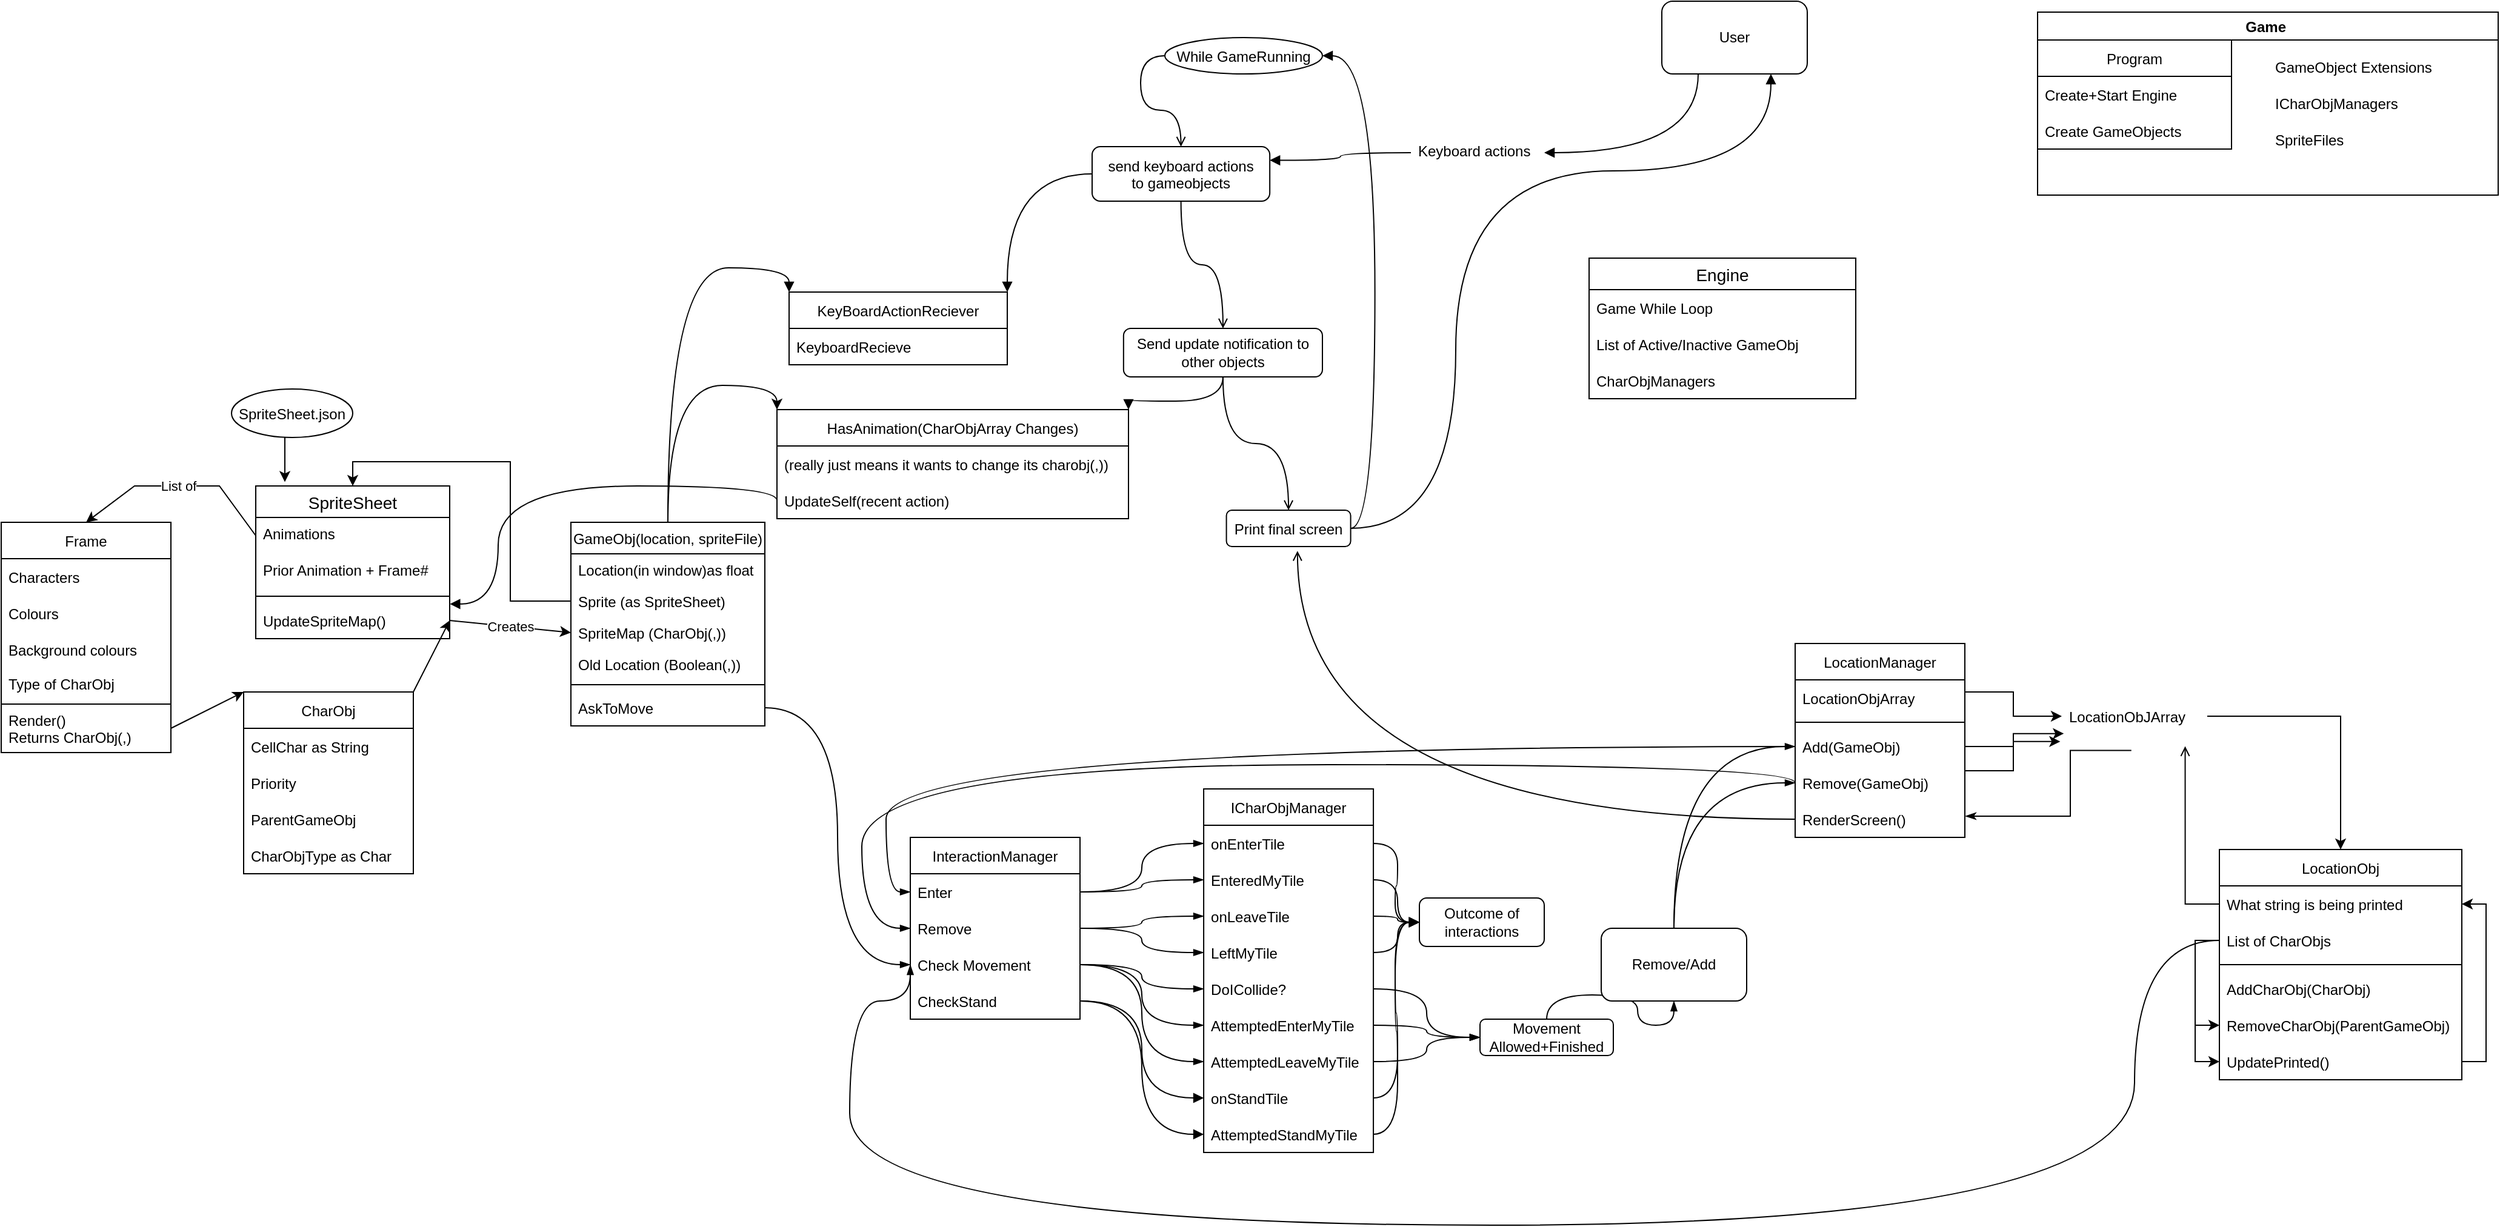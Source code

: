 <mxfile version="18.0.2" type="github">
  <diagram id="C5RBs43oDa-KdzZeNtuy" name="Page-1">
    <mxGraphModel dx="2187" dy="834" grid="1" gridSize="10" guides="1" tooltips="1" connect="1" arrows="1" fold="1" page="1" pageScale="1" pageWidth="827" pageHeight="1169" math="0" shadow="0">
      <root>
        <mxCell id="WIyWlLk6GJQsqaUBKTNV-0" />
        <mxCell id="WIyWlLk6GJQsqaUBKTNV-1" parent="WIyWlLk6GJQsqaUBKTNV-0" />
        <mxCell id="_lH01QGYA5qxTX8Hv43l-126" style="edgeStyle=orthogonalEdgeStyle;curved=1;orthogonalLoop=1;jettySize=auto;html=1;entryX=1;entryY=0.5;entryDx=0;entryDy=0;startArrow=none;startFill=0;endArrow=block;endFill=1;exitX=0.25;exitY=1;exitDx=0;exitDy=0;" edge="1" parent="WIyWlLk6GJQsqaUBKTNV-1" source="_lH01QGYA5qxTX8Hv43l-131" target="uw-3SkWvDOImLK82JJSa-33">
          <mxGeometry relative="1" as="geometry">
            <mxPoint x="975" y="75" as="sourcePoint" />
          </mxGeometry>
        </mxCell>
        <mxCell id="_lH01QGYA5qxTX8Hv43l-101" style="edgeStyle=orthogonalEdgeStyle;curved=1;orthogonalLoop=1;jettySize=auto;html=1;entryX=0;entryY=0;entryDx=0;entryDy=0;startArrow=none;startFill=0;endArrow=block;endFill=1;exitX=0.5;exitY=0;exitDx=0;exitDy=0;" edge="1" parent="WIyWlLk6GJQsqaUBKTNV-1" source="zkfFHV4jXpPFQw0GAbJ--6" target="_lH01QGYA5qxTX8Hv43l-40">
          <mxGeometry relative="1" as="geometry" />
        </mxCell>
        <mxCell id="_lH01QGYA5qxTX8Hv43l-102" style="edgeStyle=orthogonalEdgeStyle;curved=1;orthogonalLoop=1;jettySize=auto;html=1;entryX=0;entryY=0;entryDx=0;entryDy=0;startArrow=none;startFill=0;endArrow=classic;endFill=1;exitX=0.5;exitY=0;exitDx=0;exitDy=0;" edge="1" parent="WIyWlLk6GJQsqaUBKTNV-1" source="zkfFHV4jXpPFQw0GAbJ--6" target="_lH01QGYA5qxTX8Hv43l-46">
          <mxGeometry relative="1" as="geometry" />
        </mxCell>
        <mxCell id="zkfFHV4jXpPFQw0GAbJ--6" value="GameObj(location, spriteFile)" style="swimlane;fontStyle=0;align=center;verticalAlign=top;childLayout=stackLayout;horizontal=1;startSize=26;horizontalStack=0;resizeParent=1;resizeLast=0;collapsible=1;marginBottom=0;rounded=0;shadow=0;strokeWidth=1;" parent="WIyWlLk6GJQsqaUBKTNV-1" vertex="1">
          <mxGeometry x="10" y="450" width="160" height="168" as="geometry">
            <mxRectangle x="130" y="380" width="160" height="26" as="alternateBounds" />
          </mxGeometry>
        </mxCell>
        <mxCell id="zkfFHV4jXpPFQw0GAbJ--7" value="Location(in window)as float" style="text;align=left;verticalAlign=top;spacingLeft=4;spacingRight=4;overflow=hidden;rotatable=0;points=[[0,0.5],[1,0.5]];portConstraint=eastwest;" parent="zkfFHV4jXpPFQw0GAbJ--6" vertex="1">
          <mxGeometry y="26" width="160" height="26" as="geometry" />
        </mxCell>
        <mxCell id="zkfFHV4jXpPFQw0GAbJ--8" value="Sprite (as SpriteSheet)" style="text;align=left;verticalAlign=top;spacingLeft=4;spacingRight=4;overflow=hidden;rotatable=0;points=[[0,0.5],[1,0.5]];portConstraint=eastwest;rounded=0;shadow=0;html=0;" parent="zkfFHV4jXpPFQw0GAbJ--6" vertex="1">
          <mxGeometry y="52" width="160" height="26" as="geometry" />
        </mxCell>
        <mxCell id="uw-3SkWvDOImLK82JJSa-38" value="SpriteMap (CharObj(,))&#xa;" style="text;align=left;verticalAlign=top;spacingLeft=4;spacingRight=4;overflow=hidden;rotatable=0;points=[[0,0.5],[1,0.5]];portConstraint=eastwest;rounded=0;shadow=0;html=0;" parent="zkfFHV4jXpPFQw0GAbJ--6" vertex="1">
          <mxGeometry y="78" width="160" height="26" as="geometry" />
        </mxCell>
        <mxCell id="uw-3SkWvDOImLK82JJSa-39" value="Old Location (Boolean(,))" style="text;align=left;verticalAlign=top;spacingLeft=4;spacingRight=4;overflow=hidden;rotatable=0;points=[[0,0.5],[1,0.5]];portConstraint=eastwest;rounded=0;shadow=0;html=0;" parent="zkfFHV4jXpPFQw0GAbJ--6" vertex="1">
          <mxGeometry y="104" width="160" height="26" as="geometry" />
        </mxCell>
        <mxCell id="zkfFHV4jXpPFQw0GAbJ--9" value="" style="line;html=1;strokeWidth=1;align=left;verticalAlign=middle;spacingTop=-1;spacingLeft=3;spacingRight=3;rotatable=0;labelPosition=right;points=[];portConstraint=eastwest;" parent="zkfFHV4jXpPFQw0GAbJ--6" vertex="1">
          <mxGeometry y="130" width="160" height="8" as="geometry" />
        </mxCell>
        <mxCell id="_lH01QGYA5qxTX8Hv43l-79" value="AskToMove" style="text;strokeColor=none;fillColor=none;align=left;verticalAlign=middle;spacingLeft=4;spacingRight=4;overflow=hidden;points=[[0,0.5],[1,0.5]];portConstraint=eastwest;rotatable=0;" vertex="1" parent="zkfFHV4jXpPFQw0GAbJ--6">
          <mxGeometry y="138" width="160" height="30" as="geometry" />
        </mxCell>
        <mxCell id="uw-3SkWvDOImLK82JJSa-0" value="Engine" style="swimlane;fontStyle=0;childLayout=stackLayout;horizontal=1;startSize=26;horizontalStack=0;resizeParent=1;resizeParentMax=0;resizeLast=0;collapsible=1;marginBottom=0;align=center;fontSize=14;swimlaneLine=1;" parent="WIyWlLk6GJQsqaUBKTNV-1" vertex="1">
          <mxGeometry x="850" y="232" width="220" height="116" as="geometry" />
        </mxCell>
        <mxCell id="_lH01QGYA5qxTX8Hv43l-136" value="Game While Loop" style="text;strokeColor=none;fillColor=none;align=left;verticalAlign=middle;spacingLeft=4;spacingRight=4;overflow=hidden;points=[[0,0.5],[1,0.5]];portConstraint=eastwest;rotatable=0;" vertex="1" parent="uw-3SkWvDOImLK82JJSa-0">
          <mxGeometry y="26" width="220" height="30" as="geometry" />
        </mxCell>
        <mxCell id="_lH01QGYA5qxTX8Hv43l-132" value="List of Active/Inactive GameObj" style="text;strokeColor=none;fillColor=none;align=left;verticalAlign=middle;spacingLeft=4;spacingRight=4;overflow=hidden;points=[[0,0.5],[1,0.5]];portConstraint=eastwest;rotatable=0;" vertex="1" parent="uw-3SkWvDOImLK82JJSa-0">
          <mxGeometry y="56" width="220" height="30" as="geometry" />
        </mxCell>
        <mxCell id="_lH01QGYA5qxTX8Hv43l-135" value="CharObjManagers" style="text;strokeColor=none;fillColor=none;align=left;verticalAlign=middle;spacingLeft=4;spacingRight=4;overflow=hidden;points=[[0,0.5],[1,0.5]];portConstraint=eastwest;rotatable=0;" vertex="1" parent="uw-3SkWvDOImLK82JJSa-0">
          <mxGeometry y="86" width="220" height="30" as="geometry" />
        </mxCell>
        <mxCell id="_lH01QGYA5qxTX8Hv43l-125" style="edgeStyle=orthogonalEdgeStyle;curved=1;orthogonalLoop=1;jettySize=auto;html=1;entryX=1;entryY=0.25;entryDx=0;entryDy=0;startArrow=none;startFill=0;endArrow=block;endFill=1;" edge="1" parent="WIyWlLk6GJQsqaUBKTNV-1" source="uw-3SkWvDOImLK82JJSa-33" target="_lH01QGYA5qxTX8Hv43l-21">
          <mxGeometry relative="1" as="geometry" />
        </mxCell>
        <mxCell id="uw-3SkWvDOImLK82JJSa-33" value="Keyboard actions" style="text;strokeColor=none;fillColor=none;spacingLeft=4;spacingRight=4;overflow=hidden;rotatable=0;points=[[0,0.5],[1,0.5]];portConstraint=eastwest;fontSize=12;" parent="WIyWlLk6GJQsqaUBKTNV-1" vertex="1">
          <mxGeometry x="703" y="130" width="110" height="30" as="geometry" />
        </mxCell>
        <mxCell id="uw-3SkWvDOImLK82JJSa-41" value="SpriteSheet" style="swimlane;fontStyle=0;childLayout=stackLayout;horizontal=1;startSize=26;horizontalStack=0;resizeParent=1;resizeParentMax=0;resizeLast=0;collapsible=1;marginBottom=0;align=center;fontSize=14;" parent="WIyWlLk6GJQsqaUBKTNV-1" vertex="1">
          <mxGeometry x="-250" y="420" width="160" height="126" as="geometry" />
        </mxCell>
        <mxCell id="uw-3SkWvDOImLK82JJSa-43" value="Animations" style="text;strokeColor=none;fillColor=none;spacingLeft=4;spacingRight=4;overflow=hidden;rotatable=0;points=[[0,0.5],[1,0.5]];portConstraint=eastwest;fontSize=12;" parent="uw-3SkWvDOImLK82JJSa-41" vertex="1">
          <mxGeometry y="26" width="160" height="30" as="geometry" />
        </mxCell>
        <mxCell id="uw-3SkWvDOImLK82JJSa-44" value="Prior Animation + Frame#" style="text;strokeColor=none;fillColor=none;spacingLeft=4;spacingRight=4;overflow=hidden;rotatable=0;points=[[0,0.5],[1,0.5]];portConstraint=eastwest;fontSize=12;" parent="uw-3SkWvDOImLK82JJSa-41" vertex="1">
          <mxGeometry y="56" width="160" height="30" as="geometry" />
        </mxCell>
        <mxCell id="uw-3SkWvDOImLK82JJSa-116" value="" style="line;strokeWidth=1;html=1;perimeter=backbonePerimeter;points=[];outlineConnect=0;sketch=0;" parent="uw-3SkWvDOImLK82JJSa-41" vertex="1">
          <mxGeometry y="86" width="160" height="10" as="geometry" />
        </mxCell>
        <mxCell id="uw-3SkWvDOImLK82JJSa-117" value="UpdateSpriteMap()" style="text;strokeColor=none;fillColor=none;align=left;verticalAlign=middle;spacingLeft=4;spacingRight=4;overflow=hidden;points=[[0,0.5],[1,0.5]];portConstraint=eastwest;rotatable=0;sketch=0;" parent="uw-3SkWvDOImLK82JJSa-41" vertex="1">
          <mxGeometry y="96" width="160" height="30" as="geometry" />
        </mxCell>
        <mxCell id="uw-3SkWvDOImLK82JJSa-47" value="SpriteSheet.json" style="ellipse" parent="WIyWlLk6GJQsqaUBKTNV-1" vertex="1">
          <mxGeometry x="-270" y="340" width="100" height="40" as="geometry" />
        </mxCell>
        <mxCell id="uw-3SkWvDOImLK82JJSa-49" value="" style="edgeStyle=elbowEdgeStyle;elbow=horizontal;entryX=0.15;entryY=-0.026;entryDx=0;entryDy=0;entryPerimeter=0;" parent="WIyWlLk6GJQsqaUBKTNV-1" source="uw-3SkWvDOImLK82JJSa-47" target="uw-3SkWvDOImLK82JJSa-41" edge="1">
          <mxGeometry relative="1" as="geometry" />
        </mxCell>
        <mxCell id="uw-3SkWvDOImLK82JJSa-59" style="edgeStyle=orthogonalEdgeStyle;rounded=0;orthogonalLoop=1;jettySize=auto;html=1;entryX=0.5;entryY=0;entryDx=0;entryDy=0;" parent="WIyWlLk6GJQsqaUBKTNV-1" source="zkfFHV4jXpPFQw0GAbJ--8" target="uw-3SkWvDOImLK82JJSa-41" edge="1">
          <mxGeometry relative="1" as="geometry" />
        </mxCell>
        <mxCell id="uw-3SkWvDOImLK82JJSa-65" value="" style="endArrow=classic;html=1;rounded=0;exitX=1;exitY=0.5;exitDx=0;exitDy=0;entryX=0;entryY=0.5;entryDx=0;entryDy=0;" parent="WIyWlLk6GJQsqaUBKTNV-1" source="uw-3SkWvDOImLK82JJSa-117" target="uw-3SkWvDOImLK82JJSa-38" edge="1">
          <mxGeometry relative="1" as="geometry">
            <mxPoint x="190" y="670" as="sourcePoint" />
            <mxPoint x="290" y="670" as="targetPoint" />
          </mxGeometry>
        </mxCell>
        <mxCell id="uw-3SkWvDOImLK82JJSa-66" value="Creates" style="edgeLabel;resizable=0;html=1;align=center;verticalAlign=middle;sketch=0;" parent="uw-3SkWvDOImLK82JJSa-65" connectable="0" vertex="1">
          <mxGeometry relative="1" as="geometry" />
        </mxCell>
        <mxCell id="uw-3SkWvDOImLK82JJSa-72" value="" style="endArrow=classic;html=1;rounded=0;exitX=0;exitY=0.5;exitDx=0;exitDy=0;entryX=0.5;entryY=0;entryDx=0;entryDy=0;" parent="WIyWlLk6GJQsqaUBKTNV-1" source="uw-3SkWvDOImLK82JJSa-43" target="uw-3SkWvDOImLK82JJSa-74" edge="1">
          <mxGeometry relative="1" as="geometry">
            <mxPoint y="461" as="sourcePoint" />
            <mxPoint x="-260" y="460" as="targetPoint" />
            <Array as="points">
              <mxPoint x="-280" y="420" />
              <mxPoint x="-350" y="420" />
            </Array>
          </mxGeometry>
        </mxCell>
        <mxCell id="uw-3SkWvDOImLK82JJSa-73" value="List of" style="edgeLabel;resizable=0;html=1;align=center;verticalAlign=middle;sketch=0;" parent="uw-3SkWvDOImLK82JJSa-72" connectable="0" vertex="1">
          <mxGeometry relative="1" as="geometry" />
        </mxCell>
        <mxCell id="uw-3SkWvDOImLK82JJSa-74" value="Frame" style="swimlane;fontStyle=0;childLayout=stackLayout;horizontal=1;startSize=30;horizontalStack=0;resizeParent=1;resizeParentMax=0;resizeLast=0;collapsible=1;marginBottom=0;sketch=0;" parent="WIyWlLk6GJQsqaUBKTNV-1" vertex="1">
          <mxGeometry x="-460" y="450" width="140" height="190" as="geometry" />
        </mxCell>
        <mxCell id="uw-3SkWvDOImLK82JJSa-75" value="Characters" style="text;strokeColor=none;fillColor=none;align=left;verticalAlign=middle;spacingLeft=4;spacingRight=4;overflow=hidden;points=[[0,0.5],[1,0.5]];portConstraint=eastwest;rotatable=0;sketch=0;" parent="uw-3SkWvDOImLK82JJSa-74" vertex="1">
          <mxGeometry y="30" width="140" height="30" as="geometry" />
        </mxCell>
        <mxCell id="uw-3SkWvDOImLK82JJSa-76" value="Colours" style="text;strokeColor=none;fillColor=none;align=left;verticalAlign=middle;spacingLeft=4;spacingRight=4;overflow=hidden;points=[[0,0.5],[1,0.5]];portConstraint=eastwest;rotatable=0;sketch=0;" parent="uw-3SkWvDOImLK82JJSa-74" vertex="1">
          <mxGeometry y="60" width="140" height="30" as="geometry" />
        </mxCell>
        <mxCell id="uw-3SkWvDOImLK82JJSa-77" value="Background colours" style="text;strokeColor=none;fillColor=none;align=left;verticalAlign=middle;spacingLeft=4;spacingRight=4;overflow=hidden;points=[[0,0.5],[1,0.5]];portConstraint=eastwest;rotatable=0;sketch=0;" parent="uw-3SkWvDOImLK82JJSa-74" vertex="1">
          <mxGeometry y="90" width="140" height="30" as="geometry" />
        </mxCell>
        <mxCell id="uw-3SkWvDOImLK82JJSa-80" value="Type of CharObj" style="text;strokeColor=none;fillColor=none;spacingLeft=4;spacingRight=4;overflow=hidden;rotatable=0;points=[[0,0.5],[1,0.5]];portConstraint=eastwest;fontSize=12;sketch=0;" parent="uw-3SkWvDOImLK82JJSa-74" vertex="1">
          <mxGeometry y="120" width="140" height="30" as="geometry" />
        </mxCell>
        <mxCell id="uw-3SkWvDOImLK82JJSa-82" value="Render()&#xa;Returns CharObj(,)" style="text;strokeColor=default;fillColor=none;spacingLeft=4;spacingRight=4;overflow=hidden;rotatable=0;points=[[0,0.5],[1,0.5]];portConstraint=eastwest;fontSize=12;sketch=0;" parent="uw-3SkWvDOImLK82JJSa-74" vertex="1">
          <mxGeometry y="150" width="140" height="40" as="geometry" />
        </mxCell>
        <mxCell id="uw-3SkWvDOImLK82JJSa-125" style="edgeStyle=orthogonalEdgeStyle;rounded=0;orthogonalLoop=1;jettySize=auto;html=1;exitX=1;exitY=0.25;exitDx=0;exitDy=0;entryX=0;entryY=0.5;entryDx=0;entryDy=0;" parent="WIyWlLk6GJQsqaUBKTNV-1" source="uw-3SkWvDOImLK82JJSa-87" target="uw-3SkWvDOImLK82JJSa-88" edge="1">
          <mxGeometry relative="1" as="geometry" />
        </mxCell>
        <mxCell id="uw-3SkWvDOImLK82JJSa-87" value="LocationManager" style="swimlane;fontStyle=0;childLayout=stackLayout;horizontal=1;startSize=30;horizontalStack=0;resizeParent=1;resizeParentMax=0;resizeLast=0;collapsible=1;marginBottom=0;sketch=0;strokeColor=default;" parent="WIyWlLk6GJQsqaUBKTNV-1" vertex="1">
          <mxGeometry x="1020" y="550" width="140" height="160" as="geometry" />
        </mxCell>
        <mxCell id="uw-3SkWvDOImLK82JJSa-115" value="LocationObjArray" style="text;strokeColor=none;fillColor=none;align=left;verticalAlign=middle;spacingLeft=4;spacingRight=4;overflow=hidden;points=[[0,0.5],[1,0.5]];portConstraint=eastwest;rotatable=0;sketch=0;" parent="uw-3SkWvDOImLK82JJSa-87" vertex="1">
          <mxGeometry y="30" width="140" height="30" as="geometry" />
        </mxCell>
        <mxCell id="uw-3SkWvDOImLK82JJSa-119" value="" style="line;strokeWidth=1;html=1;sketch=0;" parent="uw-3SkWvDOImLK82JJSa-87" vertex="1">
          <mxGeometry y="60" width="140" height="10" as="geometry" />
        </mxCell>
        <mxCell id="uw-3SkWvDOImLK82JJSa-126" value="Add(GameObj)" style="text;strokeColor=none;fillColor=none;align=left;verticalAlign=middle;spacingLeft=4;spacingRight=4;overflow=hidden;points=[[0,0.5],[1,0.5]];portConstraint=eastwest;rotatable=0;sketch=0;" parent="uw-3SkWvDOImLK82JJSa-87" vertex="1">
          <mxGeometry y="70" width="140" height="30" as="geometry" />
        </mxCell>
        <mxCell id="uw-3SkWvDOImLK82JJSa-120" value="Remove(GameObj)" style="text;strokeColor=none;fillColor=none;align=left;verticalAlign=middle;spacingLeft=4;spacingRight=4;overflow=hidden;points=[[0,0.5],[1,0.5]];portConstraint=eastwest;rotatable=0;sketch=0;" parent="uw-3SkWvDOImLK82JJSa-87" vertex="1">
          <mxGeometry y="100" width="140" height="30" as="geometry" />
        </mxCell>
        <mxCell id="uw-3SkWvDOImLK82JJSa-130" value="RenderScreen()" style="text;strokeColor=none;fillColor=none;align=left;verticalAlign=middle;spacingLeft=4;spacingRight=4;overflow=hidden;points=[[0,0.5],[1,0.5]];portConstraint=eastwest;rotatable=0;sketch=0;" parent="uw-3SkWvDOImLK82JJSa-87" vertex="1">
          <mxGeometry y="130" width="140" height="30" as="geometry" />
        </mxCell>
        <mxCell id="uw-3SkWvDOImLK82JJSa-92" value="LocationObj" style="swimlane;fontStyle=0;childLayout=stackLayout;horizontal=1;startSize=30;horizontalStack=0;resizeParent=1;resizeParentMax=0;resizeLast=0;collapsible=1;marginBottom=0;sketch=0;strokeColor=default;" parent="WIyWlLk6GJQsqaUBKTNV-1" vertex="1">
          <mxGeometry x="1370" y="720" width="200" height="190" as="geometry" />
        </mxCell>
        <mxCell id="uw-3SkWvDOImLK82JJSa-95" value="What string is being printed" style="text;strokeColor=none;fillColor=none;align=left;verticalAlign=middle;spacingLeft=4;spacingRight=4;overflow=hidden;points=[[0,0.5],[1,0.5]];portConstraint=eastwest;rotatable=0;sketch=0;" parent="uw-3SkWvDOImLK82JJSa-92" vertex="1">
          <mxGeometry y="30" width="200" height="30" as="geometry" />
        </mxCell>
        <mxCell id="uw-3SkWvDOImLK82JJSa-112" style="edgeStyle=orthogonalEdgeStyle;rounded=0;orthogonalLoop=1;jettySize=auto;html=1;entryX=0;entryY=0.5;entryDx=0;entryDy=0;" parent="uw-3SkWvDOImLK82JJSa-92" source="uw-3SkWvDOImLK82JJSa-93" target="uw-3SkWvDOImLK82JJSa-104" edge="1">
          <mxGeometry relative="1" as="geometry" />
        </mxCell>
        <mxCell id="uw-3SkWvDOImLK82JJSa-113" style="edgeStyle=orthogonalEdgeStyle;rounded=0;orthogonalLoop=1;jettySize=auto;html=1;entryX=0;entryY=0.5;entryDx=0;entryDy=0;" parent="uw-3SkWvDOImLK82JJSa-92" source="uw-3SkWvDOImLK82JJSa-93" target="uw-3SkWvDOImLK82JJSa-105" edge="1">
          <mxGeometry relative="1" as="geometry" />
        </mxCell>
        <mxCell id="uw-3SkWvDOImLK82JJSa-93" value="List of CharObjs" style="text;strokeColor=none;fillColor=none;align=left;verticalAlign=middle;spacingLeft=4;spacingRight=4;overflow=hidden;points=[[0,0.5],[1,0.5]];portConstraint=eastwest;rotatable=0;sketch=0;" parent="uw-3SkWvDOImLK82JJSa-92" vertex="1">
          <mxGeometry y="60" width="200" height="30" as="geometry" />
        </mxCell>
        <mxCell id="uw-3SkWvDOImLK82JJSa-101" value="" style="line;strokeWidth=1;html=1;sketch=0;" parent="uw-3SkWvDOImLK82JJSa-92" vertex="1">
          <mxGeometry y="90" width="200" height="10" as="geometry" />
        </mxCell>
        <mxCell id="uw-3SkWvDOImLK82JJSa-102" value="AddCharObj(CharObj)" style="text;strokeColor=none;fillColor=none;align=left;verticalAlign=middle;spacingLeft=4;spacingRight=4;overflow=hidden;points=[[0,0.5],[1,0.5]];portConstraint=eastwest;rotatable=0;sketch=0;" parent="uw-3SkWvDOImLK82JJSa-92" vertex="1">
          <mxGeometry y="100" width="200" height="30" as="geometry" />
        </mxCell>
        <mxCell id="uw-3SkWvDOImLK82JJSa-104" value="RemoveCharObj(ParentGameObj)" style="text;strokeColor=none;fillColor=none;align=left;verticalAlign=middle;spacingLeft=4;spacingRight=4;overflow=hidden;points=[[0,0.5],[1,0.5]];portConstraint=eastwest;rotatable=0;sketch=0;" parent="uw-3SkWvDOImLK82JJSa-92" vertex="1">
          <mxGeometry y="130" width="200" height="30" as="geometry" />
        </mxCell>
        <mxCell id="uw-3SkWvDOImLK82JJSa-105" value="UpdatePrinted()" style="text;strokeColor=none;fillColor=none;align=left;verticalAlign=middle;spacingLeft=4;spacingRight=4;overflow=hidden;points=[[0,0.5],[1,0.5]];portConstraint=eastwest;rotatable=0;sketch=0;" parent="uw-3SkWvDOImLK82JJSa-92" vertex="1">
          <mxGeometry y="160" width="200" height="30" as="geometry" />
        </mxCell>
        <mxCell id="uw-3SkWvDOImLK82JJSa-111" style="edgeStyle=orthogonalEdgeStyle;rounded=0;orthogonalLoop=1;jettySize=auto;html=1;exitX=1;exitY=0.5;exitDx=0;exitDy=0;entryX=1;entryY=0.5;entryDx=0;entryDy=0;" parent="uw-3SkWvDOImLK82JJSa-92" source="uw-3SkWvDOImLK82JJSa-105" target="uw-3SkWvDOImLK82JJSa-95" edge="1">
          <mxGeometry relative="1" as="geometry">
            <mxPoint x="220" y="50" as="targetPoint" />
          </mxGeometry>
        </mxCell>
        <mxCell id="uw-3SkWvDOImLK82JJSa-123" style="edgeStyle=orthogonalEdgeStyle;rounded=0;orthogonalLoop=1;jettySize=auto;html=1;entryX=0.5;entryY=0;entryDx=0;entryDy=0;exitX=1;exitY=0.5;exitDx=0;exitDy=0;" parent="WIyWlLk6GJQsqaUBKTNV-1" source="uw-3SkWvDOImLK82JJSa-88" target="uw-3SkWvDOImLK82JJSa-92" edge="1">
          <mxGeometry relative="1" as="geometry" />
        </mxCell>
        <mxCell id="uw-3SkWvDOImLK82JJSa-88" value="LocationObJArray" style="text;strokeColor=none;fillColor=none;align=left;verticalAlign=middle;spacingLeft=4;spacingRight=4;overflow=hidden;points=[[0,0.5],[1,0.5]];portConstraint=eastwest;rotatable=0;sketch=0;" parent="WIyWlLk6GJQsqaUBKTNV-1" vertex="1">
          <mxGeometry x="1240" y="585" width="120" height="50" as="geometry" />
        </mxCell>
        <mxCell id="uw-3SkWvDOImLK82JJSa-127" style="edgeStyle=orthogonalEdgeStyle;rounded=0;orthogonalLoop=1;jettySize=auto;html=1;entryX=0.014;entryY=0.787;entryDx=0;entryDy=0;entryPerimeter=0;" parent="WIyWlLk6GJQsqaUBKTNV-1" source="uw-3SkWvDOImLK82JJSa-126" target="uw-3SkWvDOImLK82JJSa-88" edge="1">
          <mxGeometry relative="1" as="geometry" />
        </mxCell>
        <mxCell id="uw-3SkWvDOImLK82JJSa-129" style="edgeStyle=orthogonalEdgeStyle;rounded=0;orthogonalLoop=1;jettySize=auto;html=1;entryX=-0.011;entryY=0.918;entryDx=0;entryDy=0;entryPerimeter=0;exitX=1;exitY=0.5;exitDx=0;exitDy=0;" parent="WIyWlLk6GJQsqaUBKTNV-1" source="uw-3SkWvDOImLK82JJSa-120" target="uw-3SkWvDOImLK82JJSa-88" edge="1">
          <mxGeometry relative="1" as="geometry">
            <Array as="points">
              <mxPoint x="1200" y="655" />
              <mxPoint x="1200" y="631" />
            </Array>
            <mxPoint x="1130" y="700" as="sourcePoint" />
          </mxGeometry>
        </mxCell>
        <mxCell id="_lH01QGYA5qxTX8Hv43l-6" style="edgeStyle=orthogonalEdgeStyle;rounded=0;orthogonalLoop=1;jettySize=auto;html=1;entryX=0.478;entryY=1.065;entryDx=0;entryDy=0;exitX=1.003;exitY=0.416;exitDx=0;exitDy=0;exitPerimeter=0;startArrow=classicThin;startFill=1;endArrow=none;endFill=0;entryPerimeter=0;" edge="1" parent="WIyWlLk6GJQsqaUBKTNV-1" source="uw-3SkWvDOImLK82JJSa-130" target="uw-3SkWvDOImLK82JJSa-88">
          <mxGeometry relative="1" as="geometry">
            <mxPoint x="1070" y="680" as="sourcePoint" />
            <Array as="points">
              <mxPoint x="1247" y="693" />
              <mxPoint x="1247" y="638" />
            </Array>
          </mxGeometry>
        </mxCell>
        <mxCell id="_lH01QGYA5qxTX8Hv43l-8" style="edgeStyle=orthogonalEdgeStyle;rounded=0;orthogonalLoop=1;jettySize=auto;html=1;entryX=0.848;entryY=0.996;entryDx=0;entryDy=0;entryPerimeter=0;startArrow=none;startFill=0;endArrow=open;endFill=0;" edge="1" parent="WIyWlLk6GJQsqaUBKTNV-1" source="uw-3SkWvDOImLK82JJSa-95" target="uw-3SkWvDOImLK82JJSa-88">
          <mxGeometry relative="1" as="geometry" />
        </mxCell>
        <mxCell id="_lH01QGYA5qxTX8Hv43l-11" value="CharObj" style="swimlane;fontStyle=0;childLayout=stackLayout;horizontal=1;startSize=30;horizontalStack=0;resizeParent=1;resizeParentMax=0;resizeLast=0;collapsible=1;marginBottom=0;strokeWidth=1;" vertex="1" parent="WIyWlLk6GJQsqaUBKTNV-1">
          <mxGeometry x="-260" y="590" width="140" height="150" as="geometry" />
        </mxCell>
        <mxCell id="_lH01QGYA5qxTX8Hv43l-12" value="CellChar as String" style="text;strokeColor=none;fillColor=none;align=left;verticalAlign=middle;spacingLeft=4;spacingRight=4;overflow=hidden;points=[[0,0.5],[1,0.5]];portConstraint=eastwest;rotatable=0;" vertex="1" parent="_lH01QGYA5qxTX8Hv43l-11">
          <mxGeometry y="30" width="140" height="30" as="geometry" />
        </mxCell>
        <mxCell id="_lH01QGYA5qxTX8Hv43l-13" value="Priority" style="text;strokeColor=none;fillColor=none;align=left;verticalAlign=middle;spacingLeft=4;spacingRight=4;overflow=hidden;points=[[0,0.5],[1,0.5]];portConstraint=eastwest;rotatable=0;" vertex="1" parent="_lH01QGYA5qxTX8Hv43l-11">
          <mxGeometry y="60" width="140" height="30" as="geometry" />
        </mxCell>
        <mxCell id="_lH01QGYA5qxTX8Hv43l-14" value="ParentGameObj" style="text;strokeColor=none;fillColor=none;align=left;verticalAlign=middle;spacingLeft=4;spacingRight=4;overflow=hidden;points=[[0,0.5],[1,0.5]];portConstraint=eastwest;rotatable=0;" vertex="1" parent="_lH01QGYA5qxTX8Hv43l-11">
          <mxGeometry y="90" width="140" height="30" as="geometry" />
        </mxCell>
        <mxCell id="_lH01QGYA5qxTX8Hv43l-15" value="CharObjType as Char" style="text;strokeColor=none;fillColor=none;align=left;verticalAlign=middle;spacingLeft=4;spacingRight=4;overflow=hidden;points=[[0,0.5],[1,0.5]];portConstraint=eastwest;rotatable=0;" vertex="1" parent="_lH01QGYA5qxTX8Hv43l-11">
          <mxGeometry y="120" width="140" height="30" as="geometry" />
        </mxCell>
        <mxCell id="_lH01QGYA5qxTX8Hv43l-16" value="" style="endArrow=classic;html=1;rounded=0;exitX=1;exitY=0.5;exitDx=0;exitDy=0;entryX=0;entryY=0;entryDx=0;entryDy=0;" edge="1" parent="WIyWlLk6GJQsqaUBKTNV-1" source="uw-3SkWvDOImLK82JJSa-82" target="_lH01QGYA5qxTX8Hv43l-11">
          <mxGeometry width="50" height="50" relative="1" as="geometry">
            <mxPoint x="-80" y="650" as="sourcePoint" />
            <mxPoint x="-30" y="600" as="targetPoint" />
          </mxGeometry>
        </mxCell>
        <mxCell id="_lH01QGYA5qxTX8Hv43l-18" value="" style="endArrow=classic;html=1;rounded=0;entryX=1;entryY=0.5;entryDx=0;entryDy=0;exitX=1;exitY=0;exitDx=0;exitDy=0;" edge="1" parent="WIyWlLk6GJQsqaUBKTNV-1" source="_lH01QGYA5qxTX8Hv43l-11" target="uw-3SkWvDOImLK82JJSa-117">
          <mxGeometry width="50" height="50" relative="1" as="geometry">
            <mxPoint x="-240" y="640" as="sourcePoint" />
            <mxPoint x="40" y="630" as="targetPoint" />
          </mxGeometry>
        </mxCell>
        <mxCell id="_lH01QGYA5qxTX8Hv43l-32" style="edgeStyle=orthogonalEdgeStyle;orthogonalLoop=1;jettySize=auto;html=1;entryX=0.5;entryY=0;entryDx=0;entryDy=0;startArrow=none;startFill=0;endArrow=open;endFill=0;curved=1;exitX=0;exitY=0.5;exitDx=0;exitDy=0;" edge="1" parent="WIyWlLk6GJQsqaUBKTNV-1" source="_lH01QGYA5qxTX8Hv43l-20" target="_lH01QGYA5qxTX8Hv43l-21">
          <mxGeometry relative="1" as="geometry" />
        </mxCell>
        <mxCell id="_lH01QGYA5qxTX8Hv43l-20" value="While GameRunning" style="ellipse" vertex="1" parent="WIyWlLk6GJQsqaUBKTNV-1">
          <mxGeometry x="499.998" y="50" width="130" height="30" as="geometry" />
        </mxCell>
        <mxCell id="_lH01QGYA5qxTX8Hv43l-35" style="edgeStyle=orthogonalEdgeStyle;curved=1;orthogonalLoop=1;jettySize=auto;html=1;entryX=0.5;entryY=0;entryDx=0;entryDy=0;startArrow=none;startFill=0;endArrow=open;endFill=0;" edge="1" parent="WIyWlLk6GJQsqaUBKTNV-1" source="_lH01QGYA5qxTX8Hv43l-21" target="_lH01QGYA5qxTX8Hv43l-34">
          <mxGeometry relative="1" as="geometry" />
        </mxCell>
        <mxCell id="_lH01QGYA5qxTX8Hv43l-109" style="edgeStyle=orthogonalEdgeStyle;curved=1;orthogonalLoop=1;jettySize=auto;html=1;entryX=1;entryY=0;entryDx=0;entryDy=0;startArrow=none;startFill=0;endArrow=block;endFill=1;" edge="1" parent="WIyWlLk6GJQsqaUBKTNV-1" source="_lH01QGYA5qxTX8Hv43l-21" target="_lH01QGYA5qxTX8Hv43l-40">
          <mxGeometry relative="1" as="geometry" />
        </mxCell>
        <mxCell id="_lH01QGYA5qxTX8Hv43l-21" value="send keyboard actions&#xa;to gameobjects" style="rounded=1;" vertex="1" parent="WIyWlLk6GJQsqaUBKTNV-1">
          <mxGeometry x="440" y="140" width="146.58" height="45" as="geometry" />
        </mxCell>
        <mxCell id="_lH01QGYA5qxTX8Hv43l-127" style="edgeStyle=orthogonalEdgeStyle;curved=1;orthogonalLoop=1;jettySize=auto;html=1;startArrow=none;startFill=0;endArrow=block;endFill=1;entryX=0.75;entryY=1;entryDx=0;entryDy=0;exitX=1;exitY=0.5;exitDx=0;exitDy=0;" edge="1" parent="WIyWlLk6GJQsqaUBKTNV-1" source="_lH01QGYA5qxTX8Hv43l-29" target="_lH01QGYA5qxTX8Hv43l-131">
          <mxGeometry relative="1" as="geometry">
            <mxPoint x="1040.79" y="78.38" as="targetPoint" />
            <Array as="points">
              <mxPoint x="740" y="455" />
              <mxPoint x="740" y="160" />
              <mxPoint x="1000" y="160" />
            </Array>
          </mxGeometry>
        </mxCell>
        <mxCell id="_lH01QGYA5qxTX8Hv43l-128" style="edgeStyle=orthogonalEdgeStyle;curved=1;orthogonalLoop=1;jettySize=auto;html=1;startArrow=none;startFill=0;endArrow=block;endFill=1;entryX=1;entryY=0.5;entryDx=0;entryDy=0;exitX=1;exitY=0.5;exitDx=0;exitDy=0;" edge="1" parent="WIyWlLk6GJQsqaUBKTNV-1" source="_lH01QGYA5qxTX8Hv43l-29" target="_lH01QGYA5qxTX8Hv43l-20">
          <mxGeometry relative="1" as="geometry">
            <mxPoint x="670" y="70" as="targetPoint" />
          </mxGeometry>
        </mxCell>
        <mxCell id="_lH01QGYA5qxTX8Hv43l-29" value="Print final screen" style="rounded=1;" vertex="1" parent="WIyWlLk6GJQsqaUBKTNV-1">
          <mxGeometry x="550.789" y="440" width="102.5" height="30" as="geometry" />
        </mxCell>
        <mxCell id="_lH01QGYA5qxTX8Hv43l-39" style="edgeStyle=orthogonalEdgeStyle;curved=1;orthogonalLoop=1;jettySize=auto;html=1;entryX=0.5;entryY=0;entryDx=0;entryDy=0;startArrow=none;startFill=0;endArrow=open;endFill=0;" edge="1" parent="WIyWlLk6GJQsqaUBKTNV-1" source="_lH01QGYA5qxTX8Hv43l-34" target="_lH01QGYA5qxTX8Hv43l-29">
          <mxGeometry relative="1" as="geometry" />
        </mxCell>
        <mxCell id="_lH01QGYA5qxTX8Hv43l-108" style="edgeStyle=orthogonalEdgeStyle;curved=1;orthogonalLoop=1;jettySize=auto;html=1;entryX=1;entryY=0;entryDx=0;entryDy=0;startArrow=none;startFill=0;endArrow=block;endFill=1;" edge="1" parent="WIyWlLk6GJQsqaUBKTNV-1" source="_lH01QGYA5qxTX8Hv43l-34" target="_lH01QGYA5qxTX8Hv43l-46">
          <mxGeometry relative="1" as="geometry" />
        </mxCell>
        <mxCell id="_lH01QGYA5qxTX8Hv43l-34" value="Send update notification to other objects" style="rounded=1;whiteSpace=wrap;html=1;strokeWidth=1;" vertex="1" parent="WIyWlLk6GJQsqaUBKTNV-1">
          <mxGeometry x="465.92" y="290" width="164.08" height="40" as="geometry" />
        </mxCell>
        <mxCell id="_lH01QGYA5qxTX8Hv43l-36" style="edgeStyle=orthogonalEdgeStyle;curved=1;orthogonalLoop=1;jettySize=auto;html=1;entryX=0.572;entryY=1.121;entryDx=0;entryDy=0;startArrow=none;startFill=0;endArrow=open;endFill=0;entryPerimeter=0;" edge="1" parent="WIyWlLk6GJQsqaUBKTNV-1" source="uw-3SkWvDOImLK82JJSa-130" target="_lH01QGYA5qxTX8Hv43l-29">
          <mxGeometry relative="1" as="geometry" />
        </mxCell>
        <mxCell id="_lH01QGYA5qxTX8Hv43l-40" value="KeyBoardActionReciever" style="swimlane;fontStyle=0;childLayout=stackLayout;horizontal=1;startSize=30;horizontalStack=0;resizeParent=1;resizeParentMax=0;resizeLast=0;collapsible=1;marginBottom=0;strokeWidth=1;" vertex="1" parent="WIyWlLk6GJQsqaUBKTNV-1">
          <mxGeometry x="190" y="260" width="180" height="60" as="geometry" />
        </mxCell>
        <mxCell id="_lH01QGYA5qxTX8Hv43l-43" value="KeyboardRecieve" style="text;strokeColor=none;fillColor=none;align=left;verticalAlign=middle;spacingLeft=4;spacingRight=4;overflow=hidden;points=[[0,0.5],[1,0.5]];portConstraint=eastwest;rotatable=0;" vertex="1" parent="_lH01QGYA5qxTX8Hv43l-40">
          <mxGeometry y="30" width="180" height="30" as="geometry" />
        </mxCell>
        <mxCell id="_lH01QGYA5qxTX8Hv43l-46" value="HasAnimation(CharObjArray Changes)" style="swimlane;fontStyle=0;childLayout=stackLayout;horizontal=1;startSize=30;horizontalStack=0;resizeParent=1;resizeParentMax=0;resizeLast=0;collapsible=1;marginBottom=0;strokeWidth=1;" vertex="1" parent="WIyWlLk6GJQsqaUBKTNV-1">
          <mxGeometry x="180" y="357" width="290" height="90" as="geometry" />
        </mxCell>
        <mxCell id="_lH01QGYA5qxTX8Hv43l-157" value="(really just means it wants to change its charobj(,))" style="text;strokeColor=none;fillColor=none;align=left;verticalAlign=middle;spacingLeft=4;spacingRight=4;overflow=hidden;points=[[0,0.5],[1,0.5]];portConstraint=eastwest;rotatable=0;" vertex="1" parent="_lH01QGYA5qxTX8Hv43l-46">
          <mxGeometry y="30" width="290" height="30" as="geometry" />
        </mxCell>
        <mxCell id="_lH01QGYA5qxTX8Hv43l-47" value="UpdateSelf(recent action)" style="text;strokeColor=none;fillColor=none;align=left;verticalAlign=middle;spacingLeft=4;spacingRight=4;overflow=hidden;points=[[0,0.5],[1,0.5]];portConstraint=eastwest;rotatable=0;" vertex="1" parent="_lH01QGYA5qxTX8Hv43l-46">
          <mxGeometry y="60" width="290" height="30" as="geometry" />
        </mxCell>
        <mxCell id="_lH01QGYA5qxTX8Hv43l-52" value="InteractionManager" style="swimlane;fontStyle=0;childLayout=stackLayout;horizontal=1;startSize=30;horizontalStack=0;resizeParent=1;resizeParentMax=0;resizeLast=0;collapsible=1;marginBottom=0;strokeWidth=1;" vertex="1" parent="WIyWlLk6GJQsqaUBKTNV-1">
          <mxGeometry x="290" y="710" width="140" height="150" as="geometry" />
        </mxCell>
        <mxCell id="_lH01QGYA5qxTX8Hv43l-53" value="Enter" style="text;strokeColor=none;fillColor=none;align=left;verticalAlign=middle;spacingLeft=4;spacingRight=4;overflow=hidden;points=[[0,0.5],[1,0.5]];portConstraint=eastwest;rotatable=0;" vertex="1" parent="_lH01QGYA5qxTX8Hv43l-52">
          <mxGeometry y="30" width="140" height="30" as="geometry" />
        </mxCell>
        <mxCell id="_lH01QGYA5qxTX8Hv43l-54" value="Remove" style="text;strokeColor=none;fillColor=none;align=left;verticalAlign=middle;spacingLeft=4;spacingRight=4;overflow=hidden;points=[[0,0.5],[1,0.5]];portConstraint=eastwest;rotatable=0;" vertex="1" parent="_lH01QGYA5qxTX8Hv43l-52">
          <mxGeometry y="60" width="140" height="30" as="geometry" />
        </mxCell>
        <mxCell id="_lH01QGYA5qxTX8Hv43l-55" value="Check Movement" style="text;strokeColor=none;fillColor=none;align=left;verticalAlign=middle;spacingLeft=4;spacingRight=4;overflow=hidden;points=[[0,0.5],[1,0.5]];portConstraint=eastwest;rotatable=0;" vertex="1" parent="_lH01QGYA5qxTX8Hv43l-52">
          <mxGeometry y="90" width="140" height="30" as="geometry" />
        </mxCell>
        <mxCell id="_lH01QGYA5qxTX8Hv43l-104" value="CheckStand" style="text;strokeColor=none;fillColor=none;align=left;verticalAlign=middle;spacingLeft=4;spacingRight=4;overflow=hidden;points=[[0,0.5],[1,0.5]];portConstraint=eastwest;rotatable=0;" vertex="1" parent="_lH01QGYA5qxTX8Hv43l-52">
          <mxGeometry y="120" width="140" height="30" as="geometry" />
        </mxCell>
        <mxCell id="_lH01QGYA5qxTX8Hv43l-56" value="ICharObjManager" style="swimlane;fontStyle=0;childLayout=stackLayout;horizontal=1;startSize=30;horizontalStack=0;resizeParent=1;resizeParentMax=0;resizeLast=0;collapsible=1;marginBottom=0;strokeWidth=1;" vertex="1" parent="WIyWlLk6GJQsqaUBKTNV-1">
          <mxGeometry x="532.04" y="670" width="140" height="300" as="geometry" />
        </mxCell>
        <mxCell id="_lH01QGYA5qxTX8Hv43l-57" value="onEnterTile" style="text;strokeColor=none;fillColor=none;align=left;verticalAlign=middle;spacingLeft=4;spacingRight=4;overflow=hidden;points=[[0,0.5],[1,0.5]];portConstraint=eastwest;rotatable=0;" vertex="1" parent="_lH01QGYA5qxTX8Hv43l-56">
          <mxGeometry y="30" width="140" height="30" as="geometry" />
        </mxCell>
        <mxCell id="_lH01QGYA5qxTX8Hv43l-60" value="EnteredMyTile" style="text;strokeColor=none;fillColor=none;align=left;verticalAlign=middle;spacingLeft=4;spacingRight=4;overflow=hidden;points=[[0,0.5],[1,0.5]];portConstraint=eastwest;rotatable=0;" vertex="1" parent="_lH01QGYA5qxTX8Hv43l-56">
          <mxGeometry y="60" width="140" height="30" as="geometry" />
        </mxCell>
        <mxCell id="_lH01QGYA5qxTX8Hv43l-58" value="onLeaveTile" style="text;strokeColor=none;fillColor=none;align=left;verticalAlign=middle;spacingLeft=4;spacingRight=4;overflow=hidden;points=[[0,0.5],[1,0.5]];portConstraint=eastwest;rotatable=0;" vertex="1" parent="_lH01QGYA5qxTX8Hv43l-56">
          <mxGeometry y="90" width="140" height="30" as="geometry" />
        </mxCell>
        <mxCell id="_lH01QGYA5qxTX8Hv43l-61" value="LeftMyTile" style="text;strokeColor=none;fillColor=none;align=left;verticalAlign=middle;spacingLeft=4;spacingRight=4;overflow=hidden;points=[[0,0.5],[1,0.5]];portConstraint=eastwest;rotatable=0;" vertex="1" parent="_lH01QGYA5qxTX8Hv43l-56">
          <mxGeometry y="120" width="140" height="30" as="geometry" />
        </mxCell>
        <mxCell id="_lH01QGYA5qxTX8Hv43l-83" value="DoICollide?" style="text;strokeColor=none;fillColor=none;align=left;verticalAlign=middle;spacingLeft=4;spacingRight=4;overflow=hidden;points=[[0,0.5],[1,0.5]];portConstraint=eastwest;rotatable=0;" vertex="1" parent="_lH01QGYA5qxTX8Hv43l-56">
          <mxGeometry y="150" width="140" height="30" as="geometry" />
        </mxCell>
        <mxCell id="_lH01QGYA5qxTX8Hv43l-62" value="AttemptedEnterMyTile" style="text;strokeColor=none;fillColor=none;align=left;verticalAlign=middle;spacingLeft=4;spacingRight=4;overflow=hidden;points=[[0,0.5],[1,0.5]];portConstraint=eastwest;rotatable=0;" vertex="1" parent="_lH01QGYA5qxTX8Hv43l-56">
          <mxGeometry y="180" width="140" height="30" as="geometry" />
        </mxCell>
        <mxCell id="_lH01QGYA5qxTX8Hv43l-63" value="AttemptedLeaveMyTile" style="text;strokeColor=none;fillColor=none;align=left;verticalAlign=middle;spacingLeft=4;spacingRight=4;overflow=hidden;points=[[0,0.5],[1,0.5]];portConstraint=eastwest;rotatable=0;" vertex="1" parent="_lH01QGYA5qxTX8Hv43l-56">
          <mxGeometry y="210" width="140" height="30" as="geometry" />
        </mxCell>
        <mxCell id="_lH01QGYA5qxTX8Hv43l-59" value="onStandTile" style="text;strokeColor=none;fillColor=none;align=left;verticalAlign=middle;spacingLeft=4;spacingRight=4;overflow=hidden;points=[[0,0.5],[1,0.5]];portConstraint=eastwest;rotatable=0;" vertex="1" parent="_lH01QGYA5qxTX8Hv43l-56">
          <mxGeometry y="240" width="140" height="30" as="geometry" />
        </mxCell>
        <mxCell id="_lH01QGYA5qxTX8Hv43l-64" value="AttemptedStandMyTile" style="text;strokeColor=none;fillColor=none;align=left;verticalAlign=middle;spacingLeft=4;spacingRight=4;overflow=hidden;points=[[0,0.5],[1,0.5]];portConstraint=eastwest;rotatable=0;" vertex="1" parent="_lH01QGYA5qxTX8Hv43l-56">
          <mxGeometry y="270" width="140" height="30" as="geometry" />
        </mxCell>
        <mxCell id="_lH01QGYA5qxTX8Hv43l-65" style="edgeStyle=orthogonalEdgeStyle;curved=1;orthogonalLoop=1;jettySize=auto;html=1;entryX=0;entryY=0.5;entryDx=0;entryDy=0;startArrow=none;startFill=0;endArrow=blockThin;endFill=1;" edge="1" parent="WIyWlLk6GJQsqaUBKTNV-1" source="_lH01QGYA5qxTX8Hv43l-53" target="_lH01QGYA5qxTX8Hv43l-57">
          <mxGeometry relative="1" as="geometry" />
        </mxCell>
        <mxCell id="_lH01QGYA5qxTX8Hv43l-66" style="edgeStyle=orthogonalEdgeStyle;curved=1;orthogonalLoop=1;jettySize=auto;html=1;entryX=0;entryY=0.5;entryDx=0;entryDy=0;startArrow=none;startFill=0;endArrow=blockThin;endFill=1;" edge="1" parent="WIyWlLk6GJQsqaUBKTNV-1" source="_lH01QGYA5qxTX8Hv43l-53" target="_lH01QGYA5qxTX8Hv43l-60">
          <mxGeometry relative="1" as="geometry" />
        </mxCell>
        <mxCell id="_lH01QGYA5qxTX8Hv43l-69" style="edgeStyle=orthogonalEdgeStyle;curved=1;orthogonalLoop=1;jettySize=auto;html=1;entryX=0;entryY=0.5;entryDx=0;entryDy=0;startArrow=none;startFill=0;endArrow=blockThin;endFill=1;" edge="1" parent="WIyWlLk6GJQsqaUBKTNV-1" source="_lH01QGYA5qxTX8Hv43l-55" target="_lH01QGYA5qxTX8Hv43l-62">
          <mxGeometry relative="1" as="geometry" />
        </mxCell>
        <mxCell id="_lH01QGYA5qxTX8Hv43l-70" style="edgeStyle=orthogonalEdgeStyle;curved=1;orthogonalLoop=1;jettySize=auto;html=1;entryX=0;entryY=0.5;entryDx=0;entryDy=0;startArrow=none;startFill=0;endArrow=blockThin;endFill=1;" edge="1" parent="WIyWlLk6GJQsqaUBKTNV-1" source="_lH01QGYA5qxTX8Hv43l-55" target="_lH01QGYA5qxTX8Hv43l-63">
          <mxGeometry relative="1" as="geometry" />
        </mxCell>
        <mxCell id="_lH01QGYA5qxTX8Hv43l-71" style="edgeStyle=orthogonalEdgeStyle;curved=1;orthogonalLoop=1;jettySize=auto;html=1;entryX=0;entryY=0.5;entryDx=0;entryDy=0;startArrow=none;startFill=0;endArrow=blockThin;endFill=1;" edge="1" parent="WIyWlLk6GJQsqaUBKTNV-1" source="_lH01QGYA5qxTX8Hv43l-54" target="_lH01QGYA5qxTX8Hv43l-58">
          <mxGeometry relative="1" as="geometry" />
        </mxCell>
        <mxCell id="_lH01QGYA5qxTX8Hv43l-72" style="edgeStyle=orthogonalEdgeStyle;curved=1;orthogonalLoop=1;jettySize=auto;html=1;entryX=0;entryY=0.5;entryDx=0;entryDy=0;startArrow=none;startFill=0;endArrow=blockThin;endFill=1;" edge="1" parent="WIyWlLk6GJQsqaUBKTNV-1" source="_lH01QGYA5qxTX8Hv43l-54" target="_lH01QGYA5qxTX8Hv43l-61">
          <mxGeometry relative="1" as="geometry" />
        </mxCell>
        <mxCell id="_lH01QGYA5qxTX8Hv43l-80" style="edgeStyle=orthogonalEdgeStyle;curved=1;orthogonalLoop=1;jettySize=auto;html=1;entryX=0;entryY=0.5;entryDx=0;entryDy=0;startArrow=none;startFill=0;endArrow=blockThin;endFill=1;" edge="1" parent="WIyWlLk6GJQsqaUBKTNV-1" source="_lH01QGYA5qxTX8Hv43l-79" target="_lH01QGYA5qxTX8Hv43l-55">
          <mxGeometry relative="1" as="geometry" />
        </mxCell>
        <mxCell id="_lH01QGYA5qxTX8Hv43l-82" style="edgeStyle=orthogonalEdgeStyle;curved=1;orthogonalLoop=1;jettySize=auto;html=1;startArrow=none;startFill=0;endArrow=blockThin;endFill=1;entryX=0;entryY=0.5;entryDx=0;entryDy=0;" edge="1" parent="WIyWlLk6GJQsqaUBKTNV-1" source="uw-3SkWvDOImLK82JJSa-93" target="_lH01QGYA5qxTX8Hv43l-55">
          <mxGeometry relative="1" as="geometry">
            <mxPoint x="830" y="980" as="targetPoint" />
            <Array as="points">
              <mxPoint x="1300" y="795" />
              <mxPoint x="1300" y="1030" />
              <mxPoint x="240" y="1030" />
              <mxPoint x="240" y="845" />
            </Array>
          </mxGeometry>
        </mxCell>
        <mxCell id="_lH01QGYA5qxTX8Hv43l-84" style="edgeStyle=orthogonalEdgeStyle;curved=1;orthogonalLoop=1;jettySize=auto;html=1;entryX=0;entryY=0.5;entryDx=0;entryDy=0;startArrow=none;startFill=0;endArrow=blockThin;endFill=1;" edge="1" parent="WIyWlLk6GJQsqaUBKTNV-1" source="_lH01QGYA5qxTX8Hv43l-55" target="_lH01QGYA5qxTX8Hv43l-83">
          <mxGeometry relative="1" as="geometry" />
        </mxCell>
        <mxCell id="_lH01QGYA5qxTX8Hv43l-91" style="edgeStyle=orthogonalEdgeStyle;curved=1;orthogonalLoop=1;jettySize=auto;html=1;startArrow=none;startFill=0;endArrow=blockThin;endFill=1;entryX=0.5;entryY=1;entryDx=0;entryDy=0;" edge="1" parent="WIyWlLk6GJQsqaUBKTNV-1" source="_lH01QGYA5qxTX8Hv43l-85" target="_lH01QGYA5qxTX8Hv43l-92">
          <mxGeometry relative="1" as="geometry">
            <mxPoint x="920" y="830" as="targetPoint" />
          </mxGeometry>
        </mxCell>
        <mxCell id="_lH01QGYA5qxTX8Hv43l-85" value="Movement Allowed+Finished" style="rounded=1;whiteSpace=wrap;html=1;strokeWidth=1;" vertex="1" parent="WIyWlLk6GJQsqaUBKTNV-1">
          <mxGeometry x="760" y="860" width="110" height="30" as="geometry" />
        </mxCell>
        <mxCell id="_lH01QGYA5qxTX8Hv43l-88" style="edgeStyle=orthogonalEdgeStyle;curved=1;orthogonalLoop=1;jettySize=auto;html=1;entryX=0;entryY=0.5;entryDx=0;entryDy=0;startArrow=none;startFill=0;endArrow=blockThin;endFill=1;" edge="1" parent="WIyWlLk6GJQsqaUBKTNV-1" source="_lH01QGYA5qxTX8Hv43l-83" target="_lH01QGYA5qxTX8Hv43l-85">
          <mxGeometry relative="1" as="geometry" />
        </mxCell>
        <mxCell id="_lH01QGYA5qxTX8Hv43l-89" style="edgeStyle=orthogonalEdgeStyle;curved=1;orthogonalLoop=1;jettySize=auto;html=1;entryX=0;entryY=0.5;entryDx=0;entryDy=0;startArrow=none;startFill=0;endArrow=blockThin;endFill=1;" edge="1" parent="WIyWlLk6GJQsqaUBKTNV-1" source="_lH01QGYA5qxTX8Hv43l-62" target="_lH01QGYA5qxTX8Hv43l-85">
          <mxGeometry relative="1" as="geometry" />
        </mxCell>
        <mxCell id="_lH01QGYA5qxTX8Hv43l-90" style="edgeStyle=orthogonalEdgeStyle;curved=1;orthogonalLoop=1;jettySize=auto;html=1;startArrow=none;startFill=0;endArrow=blockThin;endFill=1;entryX=0;entryY=0.5;entryDx=0;entryDy=0;" edge="1" parent="WIyWlLk6GJQsqaUBKTNV-1" source="_lH01QGYA5qxTX8Hv43l-63" target="_lH01QGYA5qxTX8Hv43l-85">
          <mxGeometry relative="1" as="geometry">
            <mxPoint x="710" y="900" as="targetPoint" />
          </mxGeometry>
        </mxCell>
        <mxCell id="_lH01QGYA5qxTX8Hv43l-93" style="edgeStyle=orthogonalEdgeStyle;curved=1;orthogonalLoop=1;jettySize=auto;html=1;entryX=0;entryY=0.5;entryDx=0;entryDy=0;startArrow=none;startFill=0;endArrow=blockThin;endFill=1;exitX=0.5;exitY=0;exitDx=0;exitDy=0;" edge="1" parent="WIyWlLk6GJQsqaUBKTNV-1" source="_lH01QGYA5qxTX8Hv43l-92" target="uw-3SkWvDOImLK82JJSa-120">
          <mxGeometry relative="1" as="geometry" />
        </mxCell>
        <mxCell id="_lH01QGYA5qxTX8Hv43l-94" style="edgeStyle=orthogonalEdgeStyle;curved=1;orthogonalLoop=1;jettySize=auto;html=1;entryX=0;entryY=0.5;entryDx=0;entryDy=0;startArrow=none;startFill=0;endArrow=blockThin;endFill=1;exitX=0.5;exitY=0;exitDx=0;exitDy=0;" edge="1" parent="WIyWlLk6GJQsqaUBKTNV-1" source="_lH01QGYA5qxTX8Hv43l-92" target="uw-3SkWvDOImLK82JJSa-126">
          <mxGeometry relative="1" as="geometry" />
        </mxCell>
        <mxCell id="_lH01QGYA5qxTX8Hv43l-92" value="Remove/Add" style="rounded=1;whiteSpace=wrap;html=1;strokeWidth=1;" vertex="1" parent="WIyWlLk6GJQsqaUBKTNV-1">
          <mxGeometry x="860" y="785" width="120" height="60" as="geometry" />
        </mxCell>
        <mxCell id="_lH01QGYA5qxTX8Hv43l-96" style="edgeStyle=orthogonalEdgeStyle;curved=1;orthogonalLoop=1;jettySize=auto;html=1;startArrow=none;startFill=0;endArrow=blockThin;endFill=1;entryX=0;entryY=0.5;entryDx=0;entryDy=0;exitX=0;exitY=0.5;exitDx=0;exitDy=0;" edge="1" parent="WIyWlLk6GJQsqaUBKTNV-1" source="uw-3SkWvDOImLK82JJSa-126" target="_lH01QGYA5qxTX8Hv43l-53">
          <mxGeometry relative="1" as="geometry">
            <mxPoint x="500" y="640" as="targetPoint" />
          </mxGeometry>
        </mxCell>
        <mxCell id="_lH01QGYA5qxTX8Hv43l-97" style="edgeStyle=orthogonalEdgeStyle;curved=1;orthogonalLoop=1;jettySize=auto;html=1;entryX=0;entryY=0.5;entryDx=0;entryDy=0;startArrow=none;startFill=0;endArrow=blockThin;endFill=1;exitX=0;exitY=0.5;exitDx=0;exitDy=0;" edge="1" parent="WIyWlLk6GJQsqaUBKTNV-1" source="uw-3SkWvDOImLK82JJSa-120" target="_lH01QGYA5qxTX8Hv43l-54">
          <mxGeometry relative="1" as="geometry">
            <Array as="points">
              <mxPoint x="1020" y="650" />
              <mxPoint x="250" y="650" />
              <mxPoint x="250" y="785" />
            </Array>
          </mxGeometry>
        </mxCell>
        <mxCell id="_lH01QGYA5qxTX8Hv43l-105" style="edgeStyle=orthogonalEdgeStyle;curved=1;orthogonalLoop=1;jettySize=auto;html=1;entryX=0;entryY=0.5;entryDx=0;entryDy=0;startArrow=none;startFill=0;endArrow=block;endFill=1;" edge="1" parent="WIyWlLk6GJQsqaUBKTNV-1" source="_lH01QGYA5qxTX8Hv43l-104" target="_lH01QGYA5qxTX8Hv43l-59">
          <mxGeometry relative="1" as="geometry" />
        </mxCell>
        <mxCell id="_lH01QGYA5qxTX8Hv43l-106" style="edgeStyle=orthogonalEdgeStyle;curved=1;orthogonalLoop=1;jettySize=auto;html=1;entryX=0;entryY=0.5;entryDx=0;entryDy=0;startArrow=none;startFill=0;endArrow=block;endFill=1;" edge="1" parent="WIyWlLk6GJQsqaUBKTNV-1" source="_lH01QGYA5qxTX8Hv43l-104" target="_lH01QGYA5qxTX8Hv43l-64">
          <mxGeometry relative="1" as="geometry" />
        </mxCell>
        <mxCell id="_lH01QGYA5qxTX8Hv43l-110" style="edgeStyle=orthogonalEdgeStyle;curved=1;orthogonalLoop=1;jettySize=auto;html=1;startArrow=none;startFill=0;endArrow=block;endFill=1;exitX=1;exitY=0.5;exitDx=0;exitDy=0;entryX=0;entryY=0.5;entryDx=0;entryDy=0;" edge="1" parent="WIyWlLk6GJQsqaUBKTNV-1" source="_lH01QGYA5qxTX8Hv43l-57" target="_lH01QGYA5qxTX8Hv43l-111">
          <mxGeometry relative="1" as="geometry">
            <mxPoint x="710" y="650" as="targetPoint" />
          </mxGeometry>
        </mxCell>
        <mxCell id="_lH01QGYA5qxTX8Hv43l-111" value="Outcome of interactions" style="rounded=1;whiteSpace=wrap;html=1;strokeWidth=1;" vertex="1" parent="WIyWlLk6GJQsqaUBKTNV-1">
          <mxGeometry x="710" y="760" width="103" height="40" as="geometry" />
        </mxCell>
        <mxCell id="_lH01QGYA5qxTX8Hv43l-112" style="edgeStyle=orthogonalEdgeStyle;curved=1;orthogonalLoop=1;jettySize=auto;html=1;entryX=0;entryY=0.5;entryDx=0;entryDy=0;startArrow=none;startFill=0;endArrow=block;endFill=1;" edge="1" parent="WIyWlLk6GJQsqaUBKTNV-1" source="_lH01QGYA5qxTX8Hv43l-64" target="_lH01QGYA5qxTX8Hv43l-111">
          <mxGeometry relative="1" as="geometry" />
        </mxCell>
        <mxCell id="_lH01QGYA5qxTX8Hv43l-113" style="edgeStyle=orthogonalEdgeStyle;curved=1;orthogonalLoop=1;jettySize=auto;html=1;entryX=0;entryY=0.5;entryDx=0;entryDy=0;startArrow=none;startFill=0;endArrow=block;endFill=1;" edge="1" parent="WIyWlLk6GJQsqaUBKTNV-1" source="_lH01QGYA5qxTX8Hv43l-59" target="_lH01QGYA5qxTX8Hv43l-111">
          <mxGeometry relative="1" as="geometry" />
        </mxCell>
        <mxCell id="_lH01QGYA5qxTX8Hv43l-114" style="edgeStyle=orthogonalEdgeStyle;curved=1;orthogonalLoop=1;jettySize=auto;html=1;entryX=0;entryY=0.5;entryDx=0;entryDy=0;startArrow=none;startFill=0;endArrow=block;endFill=1;" edge="1" parent="WIyWlLk6GJQsqaUBKTNV-1" source="_lH01QGYA5qxTX8Hv43l-61" target="_lH01QGYA5qxTX8Hv43l-111">
          <mxGeometry relative="1" as="geometry" />
        </mxCell>
        <mxCell id="_lH01QGYA5qxTX8Hv43l-115" style="edgeStyle=orthogonalEdgeStyle;curved=1;orthogonalLoop=1;jettySize=auto;html=1;startArrow=none;startFill=0;endArrow=block;endFill=1;entryX=0;entryY=0.5;entryDx=0;entryDy=0;" edge="1" parent="WIyWlLk6GJQsqaUBKTNV-1" source="_lH01QGYA5qxTX8Hv43l-58" target="_lH01QGYA5qxTX8Hv43l-111">
          <mxGeometry relative="1" as="geometry">
            <mxPoint x="720" y="790" as="targetPoint" />
          </mxGeometry>
        </mxCell>
        <mxCell id="_lH01QGYA5qxTX8Hv43l-116" style="edgeStyle=orthogonalEdgeStyle;curved=1;orthogonalLoop=1;jettySize=auto;html=1;entryX=0;entryY=0.5;entryDx=0;entryDy=0;startArrow=none;startFill=0;endArrow=block;endFill=1;" edge="1" parent="WIyWlLk6GJQsqaUBKTNV-1" source="_lH01QGYA5qxTX8Hv43l-60" target="_lH01QGYA5qxTX8Hv43l-111">
          <mxGeometry relative="1" as="geometry" />
        </mxCell>
        <mxCell id="_lH01QGYA5qxTX8Hv43l-131" value="User" style="rounded=1;whiteSpace=wrap;html=1;strokeWidth=1;" vertex="1" parent="WIyWlLk6GJQsqaUBKTNV-1">
          <mxGeometry x="910" y="20" width="120" height="60" as="geometry" />
        </mxCell>
        <mxCell id="_lH01QGYA5qxTX8Hv43l-148" value="Game " style="swimlane;strokeWidth=1;startSize=23;" vertex="1" parent="WIyWlLk6GJQsqaUBKTNV-1">
          <mxGeometry x="1220" y="29" width="380" height="151" as="geometry" />
        </mxCell>
        <mxCell id="_lH01QGYA5qxTX8Hv43l-140" value="Program" style="swimlane;fontStyle=0;childLayout=stackLayout;horizontal=1;startSize=30;horizontalStack=0;resizeParent=1;resizeParentMax=0;resizeLast=0;collapsible=1;marginBottom=0;strokeWidth=1;" vertex="1" parent="_lH01QGYA5qxTX8Hv43l-148">
          <mxGeometry y="23" width="160" height="90" as="geometry" />
        </mxCell>
        <mxCell id="_lH01QGYA5qxTX8Hv43l-155" value="Create+Start Engine" style="text;strokeColor=none;fillColor=none;align=left;verticalAlign=middle;spacingLeft=4;spacingRight=4;overflow=hidden;points=[[0,0.5],[1,0.5]];portConstraint=eastwest;rotatable=0;" vertex="1" parent="_lH01QGYA5qxTX8Hv43l-140">
          <mxGeometry y="30" width="160" height="30" as="geometry" />
        </mxCell>
        <mxCell id="_lH01QGYA5qxTX8Hv43l-153" value="Create GameObjects" style="text;strokeColor=none;fillColor=none;align=left;verticalAlign=middle;spacingLeft=4;spacingRight=4;overflow=hidden;points=[[0,0.5],[1,0.5]];portConstraint=eastwest;rotatable=0;" vertex="1" parent="_lH01QGYA5qxTX8Hv43l-140">
          <mxGeometry y="60" width="160" height="30" as="geometry" />
        </mxCell>
        <mxCell id="_lH01QGYA5qxTX8Hv43l-150" value="GameObject Extensions" style="text;strokeColor=none;fillColor=none;align=left;verticalAlign=middle;spacingLeft=4;spacingRight=4;overflow=hidden;points=[[0,0.5],[1,0.5]];portConstraint=eastwest;rotatable=0;" vertex="1" parent="_lH01QGYA5qxTX8Hv43l-148">
          <mxGeometry x="190" y="30" width="170" height="30" as="geometry" />
        </mxCell>
        <mxCell id="_lH01QGYA5qxTX8Hv43l-151" value="ICharObjManagers" style="text;strokeColor=none;fillColor=none;align=left;verticalAlign=middle;spacingLeft=4;spacingRight=4;overflow=hidden;points=[[0,0.5],[1,0.5]];portConstraint=eastwest;rotatable=0;" vertex="1" parent="_lH01QGYA5qxTX8Hv43l-148">
          <mxGeometry x="190" y="60" width="120" height="30" as="geometry" />
        </mxCell>
        <mxCell id="_lH01QGYA5qxTX8Hv43l-152" value="SpriteFiles" style="text;strokeColor=none;fillColor=none;align=left;verticalAlign=middle;spacingLeft=4;spacingRight=4;overflow=hidden;points=[[0,0.5],[1,0.5]];portConstraint=eastwest;rotatable=0;" vertex="1" parent="_lH01QGYA5qxTX8Hv43l-148">
          <mxGeometry x="190" y="90" width="80" height="30" as="geometry" />
        </mxCell>
        <mxCell id="_lH01QGYA5qxTX8Hv43l-156" style="edgeStyle=orthogonalEdgeStyle;curved=1;orthogonalLoop=1;jettySize=auto;html=1;entryX=1.001;entryY=0.047;entryDx=0;entryDy=0;startArrow=none;startFill=0;endArrow=block;endFill=1;entryPerimeter=0;exitX=0;exitY=0.5;exitDx=0;exitDy=0;" edge="1" parent="WIyWlLk6GJQsqaUBKTNV-1" source="_lH01QGYA5qxTX8Hv43l-47" target="uw-3SkWvDOImLK82JJSa-117">
          <mxGeometry relative="1" as="geometry">
            <Array as="points">
              <mxPoint x="180" y="420" />
              <mxPoint x="-50" y="420" />
              <mxPoint x="-50" y="517" />
            </Array>
          </mxGeometry>
        </mxCell>
      </root>
    </mxGraphModel>
  </diagram>
</mxfile>
